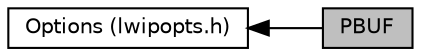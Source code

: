 digraph "PBUF"
{
  edge [fontname="Helvetica",fontsize="10",labelfontname="Helvetica",labelfontsize="10"];
  node [fontname="Helvetica",fontsize="10",shape=box];
  rankdir=LR;
  Node1 [label="PBUF",height=0.2,width=0.4,color="black", fillcolor="grey75", style="filled", fontcolor="black",tooltip=" "];
  Node2 [label="Options (lwipopts.h)",height=0.2,width=0.4,color="black", fillcolor="white", style="filled",URL="$group__lwip__opts.html",tooltip=" "];
  Node2->Node1 [shape=plaintext, dir="back", style="solid"];
}
